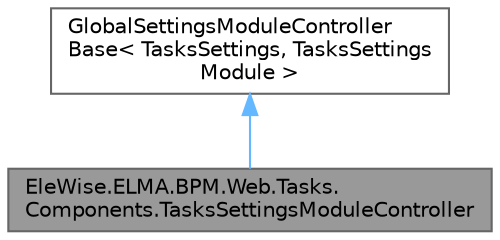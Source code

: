digraph "EleWise.ELMA.BPM.Web.Tasks.Components.TasksSettingsModuleController"
{
 // LATEX_PDF_SIZE
  bgcolor="transparent";
  edge [fontname=Helvetica,fontsize=10,labelfontname=Helvetica,labelfontsize=10];
  node [fontname=Helvetica,fontsize=10,shape=box,height=0.2,width=0.4];
  Node1 [id="Node000001",label="EleWise.ELMA.BPM.Web.Tasks.\lComponents.TasksSettingsModuleController",height=0.2,width=0.4,color="gray40", fillcolor="grey60", style="filled", fontcolor="black",tooltip=" "];
  Node2 -> Node1 [id="edge1_Node000001_Node000002",dir="back",color="steelblue1",style="solid",tooltip=" "];
  Node2 [id="Node000002",label="GlobalSettingsModuleController\lBase\< TasksSettings, TasksSettings\lModule \>",height=0.2,width=0.4,color="gray40", fillcolor="white", style="filled",tooltip=" "];
}

